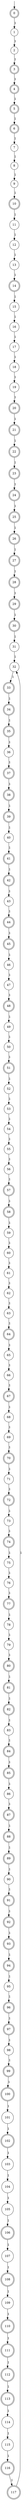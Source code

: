 digraph g {

	s0 [shape="doublecircle" label="0"];
	s1 [shape="circle" label="1"];
	s2 [shape="circle" label="2"];
	s3 [shape="doublecircle" label="3"];
	s4 [shape="doublecircle" label="4"];
	s5 [shape="doublecircle" label="5"];
	s6 [shape="doublecircle" label="6"];
	s7 [shape="circle" label="7"];
	s8 [shape="circle" label="8"];
	s9 [shape="circle" label="9"];
	s10 [shape="doublecircle" label="10"];
	s11 [shape="circle" label="11"];
	s12 [shape="circle" label="12"];
	s13 [shape="circle" label="13"];
	s14 [shape="doublecircle" label="14"];
	s15 [shape="circle" label="15"];
	s16 [shape="circle" label="16"];
	s17 [shape="circle" label="17"];
	s18 [shape="circle" label="18"];
	s19 [shape="circle" label="19"];
	s20 [shape="doublecircle" label="20"];
	s21 [shape="doublecircle" label="21"];
	s22 [shape="doublecircle" label="22"];
	s23 [shape="doublecircle" label="23"];
	s24 [shape="doublecircle" label="24"];
	s25 [shape="doublecircle" label="25"];
	s26 [shape="doublecircle" label="26"];
	s27 [shape="doublecircle" label="27"];
	s28 [shape="doublecircle" label="28"];
	s29 [shape="doublecircle" label="29"];
	s30 [shape="doublecircle" label="30"];
	s31 [shape="circle" label="31"];
	s32 [shape="circle" label="32"];
	s33 [shape="doublecircle" label="33"];
	s34 [shape="doublecircle" label="34"];
	s35 [shape="doublecircle" label="35"];
	s36 [shape="circle" label="36"];
	s37 [shape="doublecircle" label="37"];
	s38 [shape="doublecircle" label="38"];
	s39 [shape="doublecircle" label="39"];
	s40 [shape="circle" label="40"];
	s41 [shape="doublecircle" label="41"];
	s42 [shape="doublecircle" label="42"];
	s43 [shape="circle" label="43"];
	s44 [shape="doublecircle" label="44"];
	s45 [shape="doublecircle" label="45"];
	s46 [shape="circle" label="46"];
	s47 [shape="circle" label="47"];
	s48 [shape="doublecircle" label="48"];
	s49 [shape="circle" label="49"];
	s50 [shape="circle" label="50"];
	s51 [shape="doublecircle" label="51"];
	s52 [shape="circle" label="52"];
	s53 [shape="circle" label="53"];
	s54 [shape="circle" label="54"];
	s55 [shape="circle" label="55"];
	s56 [shape="circle" label="56"];
	s57 [shape="doublecircle" label="57"];
	s58 [shape="doublecircle" label="58"];
	s59 [shape="circle" label="59"];
	s60 [shape="circle" label="60"];
	s61 [shape="circle" label="61"];
	s62 [shape="circle" label="62"];
	s63 [shape="circle" label="63"];
	s64 [shape="doublecircle" label="64"];
	s65 [shape="circle" label="65"];
	s66 [shape="circle" label="66"];
	s67 [shape="doublecircle" label="67"];
	s68 [shape="circle" label="68"];
	s69 [shape="circle" label="69"];
	s70 [shape="doublecircle" label="70"];
	s71 [shape="circle" label="71"];
	s72 [shape="doublecircle" label="72"];
	s73 [shape="circle" label="73"];
	s74 [shape="doublecircle" label="74"];
	s75 [shape="circle" label="75"];
	s76 [shape="circle" label="76"];
	s77 [shape="doublecircle" label="77"];
	s78 [shape="circle" label="78"];
	s79 [shape="circle" label="79"];
	s80 [shape="doublecircle" label="80"];
	s81 [shape="doublecircle" label="81"];
	s82 [shape="doublecircle" label="82"];
	s83 [shape="circle" label="83"];
	s84 [shape="doublecircle" label="84"];
	s85 [shape="doublecircle" label="85"];
	s86 [shape="circle" label="86"];
	s87 [shape="doublecircle" label="87"];
	s88 [shape="doublecircle" label="88"];
	s89 [shape="doublecircle" label="89"];
	s90 [shape="circle" label="90"];
	s91 [shape="doublecircle" label="91"];
	s92 [shape="doublecircle" label="92"];
	s93 [shape="doublecircle" label="93"];
	s94 [shape="doublecircle" label="94"];
	s95 [shape="circle" label="95"];
	s96 [shape="doublecircle" label="96"];
	s97 [shape="doublecircle" label="97"];
	s98 [shape="circle" label="98"];
	s99 [shape="doublecircle" label="99"];
	s100 [shape="doublecircle" label="100"];
	s101 [shape="circle" label="101"];
	s102 [shape="doublecircle" label="102"];
	s103 [shape="circle" label="103"];
	s104 [shape="circle" label="104"];
	s105 [shape="circle" label="105"];
	s106 [shape="doublecircle" label="106"];
	s107 [shape="circle" label="107"];
	s108 [shape="doublecircle" label="108"];
	s109 [shape="circle" label="109"];
	s110 [shape="doublecircle" label="110"];
	s111 [shape="doublecircle" label="111"];
	s112 [shape="doublecircle" label="112"];
	s113 [shape="doublecircle" label="113"];
	s114 [shape="circle" label="114"];
	s115 [shape="circle" label="115"];
	s116 [shape="doublecircle" label="116"];
	s117 [shape="doublecircle" label="117"];
	s0 -> s1 [label="1"];
	s1 -> s2 [label="1"];
	s2 -> s3 [label="1"];
	s3 -> s4 [label="1"];
	s4 -> s5 [label="1"];
	s5 -> s6 [label="1"];
	s6 -> s7 [label="1"];
	s7 -> s8 [label="1"];
	s8 -> s9 [label="1"];
	s9 -> s10 [label="1"];
	s10 -> s11 [label="1"];
	s11 -> s12 [label="1"];
	s12 -> s13 [label="1"];
	s13 -> s14 [label="1"];
	s14 -> s15 [label="1"];
	s15 -> s16 [label="1"];
	s16 -> s17 [label="1"];
	s17 -> s18 [label="1"];
	s18 -> s19 [label="1"];
	s19 -> s20 [label="1"];
	s20 -> s21 [label="1"];
	s21 -> s22 [label="1"];
	s22 -> s23 [label="1"];
	s23 -> s24 [label="1"];
	s24 -> s25 [label="1"];
	s25 -> s26 [label="1"];
	s26 -> s27 [label="1"];
	s27 -> s28 [label="1"];
	s28 -> s29 [label="1"];
	s29 -> s30 [label="1"];
	s30 -> s31 [label="1"];
	s31 -> s32 [label="1"];
	s32 -> s33 [label="1"];
	s33 -> s34 [label="1"];
	s34 -> s35 [label="1"];
	s35 -> s36 [label="1"];
	s36 -> s37 [label="1"];
	s37 -> s38 [label="1"];
	s38 -> s39 [label="1"];
	s39 -> s40 [label="1"];
	s40 -> s41 [label="1"];
	s41 -> s42 [label="1"];
	s42 -> s43 [label="1"];
	s43 -> s44 [label="1"];
	s44 -> s45 [label="1"];
	s45 -> s46 [label="1"];
	s46 -> s47 [label="1"];
	s47 -> s48 [label="1"];
	s48 -> s49 [label="1"];
	s49 -> s50 [label="1"];
	s50 -> s51 [label="1"];
	s51 -> s52 [label="1"];
	s52 -> s53 [label="1"];
	s53 -> s54 [label="1"];
	s54 -> s55 [label="1"];
	s55 -> s56 [label="1"];
	s56 -> s57 [label="1"];
	s57 -> s58 [label="1"];
	s58 -> s59 [label="1"];
	s59 -> s60 [label="1"];
	s60 -> s61 [label="1"];
	s61 -> s62 [label="1"];
	s62 -> s63 [label="1"];
	s63 -> s64 [label="1"];
	s64 -> s65 [label="1"];
	s65 -> s66 [label="1"];
	s66 -> s67 [label="1"];
	s67 -> s68 [label="1"];
	s68 -> s69 [label="1"];
	s69 -> s70 [label="1"];
	s70 -> s71 [label="1"];
	s71 -> s72 [label="1"];
	s72 -> s73 [label="1"];
	s73 -> s74 [label="1"];
	s74 -> s75 [label="1"];
	s75 -> s76 [label="1"];
	s76 -> s77 [label="1"];
	s77 -> s78 [label="1"];
	s78 -> s79 [label="1"];
	s79 -> s80 [label="1"];
	s80 -> s81 [label="1"];
	s81 -> s82 [label="1"];
	s82 -> s83 [label="1"];
	s83 -> s84 [label="1"];
	s84 -> s85 [label="1"];
	s85 -> s86 [label="1"];
	s86 -> s87 [label="1"];
	s87 -> s88 [label="1"];
	s88 -> s89 [label="1"];
	s89 -> s90 [label="1"];
	s90 -> s91 [label="1"];
	s91 -> s92 [label="1"];
	s92 -> s93 [label="1"];
	s93 -> s94 [label="1"];
	s94 -> s95 [label="1"];
	s95 -> s96 [label="1"];
	s96 -> s97 [label="1"];
	s97 -> s98 [label="1"];
	s98 -> s99 [label="1"];
	s99 -> s100 [label="1"];
	s100 -> s101 [label="1"];
	s101 -> s102 [label="1"];
	s102 -> s103 [label="1"];
	s103 -> s104 [label="1"];
	s104 -> s105 [label="1"];
	s105 -> s106 [label="1"];
	s106 -> s107 [label="1"];
	s107 -> s108 [label="1"];
	s108 -> s109 [label="1"];
	s109 -> s110 [label="1"];
	s110 -> s111 [label="1"];
	s111 -> s112 [label="1"];
	s112 -> s113 [label="1"];
	s113 -> s114 [label="1"];
	s114 -> s115 [label="1"];
	s115 -> s116 [label="1"];
	s116 -> s117 [label="1"];
	s117 -> s32 [label="1"];

__start0 [label="" shape="none" width="0" height="0"];
__start0 -> s0;

}
